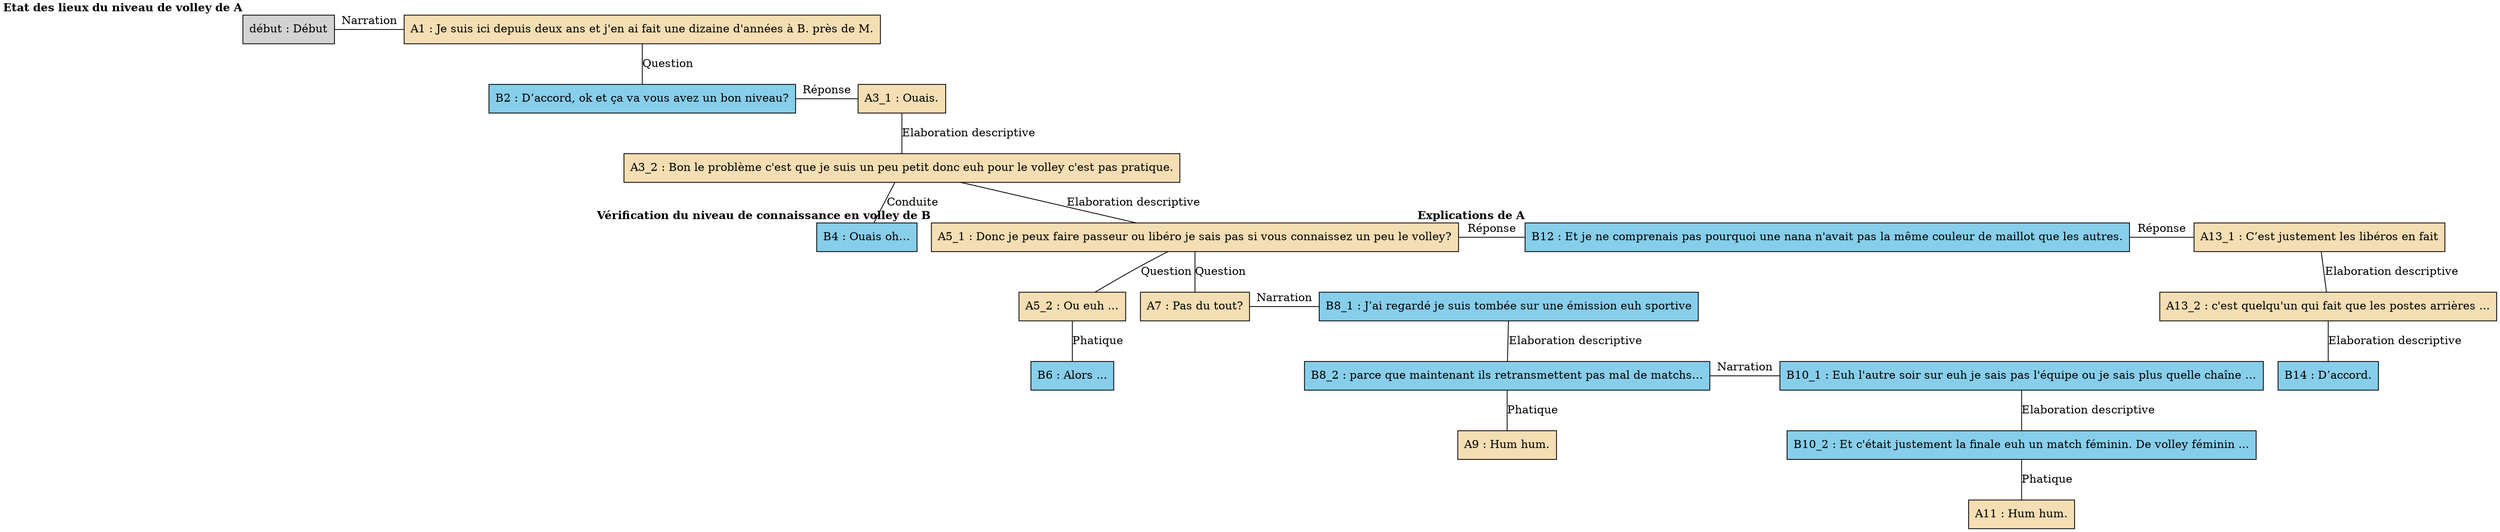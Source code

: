 digraph E11 {
	node [shape=box style=filled]
	"début" [label="début : Début" xlabel=<<B>Etat des lieux du niveau de volley de A</B>>]
	A1 [label="A1 : Je suis ici depuis deux ans et j'en ai fait une dizaine d'années à B. près de M." fillcolor=wheat xlabel=""]
	B2 [label="B2 : D’accord, ok et ça va vous avez un bon niveau?" fillcolor=skyblue xlabel=""]
	A3_1 [label="A3_1 : Ouais." fillcolor=wheat xlabel=""]
	A3_2 [label="A3_2 : Bon le problème c'est que je suis un peu petit donc euh pour le volley c'est pas pratique." fillcolor=wheat xlabel=""]
	B4 [label="B4 : Ouais oh…" fillcolor=skyblue xlabel=""]
	A5_1 [label="A5_1 : Donc je peux faire passeur ou libéro je sais pas si vous connaissez un peu le volley?" fillcolor=wheat xlabel=<<B>Vérification du niveau de connaissance en volley de B</B>>]
	A5_2 [label="A5_2 : Ou euh ..." fillcolor=wheat xlabel=""]
	B6 [label="B6 : Alors ..." fillcolor=skyblue xlabel=""]
	A7 [label="A7 : Pas du tout?" fillcolor=wheat xlabel=""]
	B8_1 [label="B8_1 : J’ai regardé je suis tombée sur une émission euh sportive" fillcolor=skyblue xlabel=""]
	B8_2 [label="B8_2 : parce que maintenant ils retransmettent pas mal de matchs…" fillcolor=skyblue xlabel=""]
	A9 [label="A9 : Hum hum." fillcolor=wheat xlabel=""]
	B10_1 [label="B10_1 : Euh l'autre soir sur euh je sais pas l'équipe ou je sais plus quelle chaîne …" fillcolor=skyblue xlabel=""]
	B10_2 [label="B10_2 : Et c'était justement la finale euh un match féminin. De volley féminin ..." fillcolor=skyblue xlabel=""]
	A11 [label="A11 : Hum hum." fillcolor=wheat xlabel=""]
	B12 [label="B12 : Et je ne comprenais pas pourquoi une nana n'avait pas la même couleur de maillot que les autres." fillcolor=skyblue xlabel=<<B>Explications de A</B>>]
	A13_1 [label="A13_1 : C’est justement les libéros en fait" fillcolor=wheat xlabel=""]
	A13_2 [label="A13_2 : c'est quelqu'un qui fait que les postes arrières ..." fillcolor=wheat xlabel=""]
	B14 [label="B14 : D’accord." fillcolor=skyblue xlabel=""]
	{
		rank=same
		"début"
		A1
		"début" -> A1 [label=Narration dir=none]
	}
	A1 -> B2 [label=Question dir=none]
	{
		rank=same
		B2
		A3_1
		B2 -> A3_1 [label="Réponse" dir=none]
	}
	A3_1 -> A3_2 [label="Elaboration descriptive" dir=none]
	A3_2 -> B4 [label=Conduite dir=none]
	A3_2 -> A5_1 [label="Elaboration descriptive" dir=none]
	A5_1 -> A5_2 [label=Question dir=none]
	A5_2 -> B6 [label=Phatique dir=none]
	A5_1 -> A7 [label=Question dir=none]
	{
		rank=same
		A7
		B8_1
		A7 -> B8_1 [label=Narration dir=none]
	}
	B8_1 -> B8_2 [label="Elaboration descriptive" dir=none]
	B8_2 -> A9 [label=Phatique dir=none]
	{
		rank=same
		B8_2
		B10_1
		B8_2 -> B10_1 [label=Narration dir=none]
	}
	B10_1 -> B10_2 [label="Elaboration descriptive" dir=none]
	B10_2 -> A11 [label=Phatique dir=none]
	{
		rank=same
		A5_1
		B12
		A5_1 -> B12 [label="Réponse" dir=none]
	}
	{
		rank=same
		B12
		A13_1
		B12 -> A13_1 [label="Réponse" dir=none]
	}
	A13_1 -> A13_2 [label="Elaboration descriptive" dir=none]
	A13_2 -> B14 [label="Elaboration descriptive" dir=none]
}
